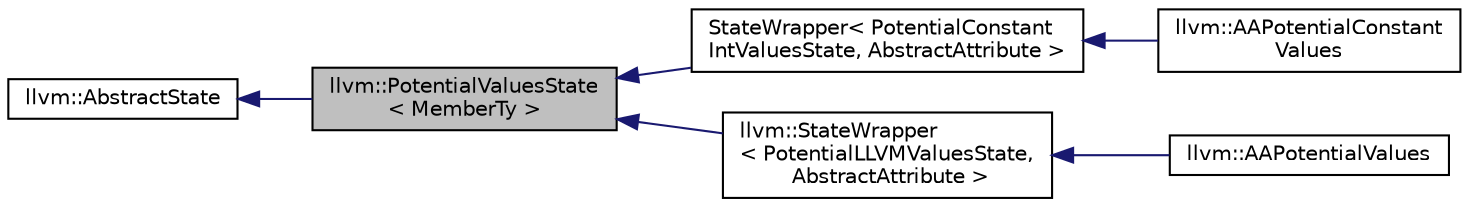 digraph "llvm::PotentialValuesState&lt; MemberTy &gt;"
{
 // LATEX_PDF_SIZE
  bgcolor="transparent";
  edge [fontname="Helvetica",fontsize="10",labelfontname="Helvetica",labelfontsize="10"];
  node [fontname="Helvetica",fontsize="10",shape=record];
  rankdir="LR";
  Node1 [label="llvm::PotentialValuesState\l\< MemberTy \>",height=0.2,width=0.4,color="black", fillcolor="grey75", style="filled", fontcolor="black",tooltip="A class for a set state."];
  Node2 -> Node1 [dir="back",color="midnightblue",fontsize="10",style="solid",fontname="Helvetica"];
  Node2 [label="llvm::AbstractState",height=0.2,width=0.4,color="black",URL="$structllvm_1_1AbstractState.html",tooltip="An interface to query the internal state of an abstract attribute."];
  Node1 -> Node3 [dir="back",color="midnightblue",fontsize="10",style="solid",fontname="Helvetica"];
  Node3 [label="StateWrapper\< PotentialConstant\lIntValuesState, AbstractAttribute \>",height=0.2,width=0.4,color="black",URL="$structllvm_1_1StateWrapper.html",tooltip=" "];
  Node3 -> Node4 [dir="back",color="midnightblue",fontsize="10",style="solid",fontname="Helvetica"];
  Node4 [label="llvm::AAPotentialConstant\lValues",height=0.2,width=0.4,color="black",URL="$structllvm_1_1AAPotentialConstantValues.html",tooltip="An abstract interface for potential values analysis."];
  Node1 -> Node5 [dir="back",color="midnightblue",fontsize="10",style="solid",fontname="Helvetica"];
  Node5 [label="llvm::StateWrapper\l\< PotentialLLVMValuesState,\l AbstractAttribute \>",height=0.2,width=0.4,color="black",URL="$structllvm_1_1StateWrapper.html",tooltip=" "];
  Node5 -> Node6 [dir="back",color="midnightblue",fontsize="10",style="solid",fontname="Helvetica"];
  Node6 [label="llvm::AAPotentialValues",height=0.2,width=0.4,color="black",URL="$structllvm_1_1AAPotentialValues.html",tooltip=" "];
}
